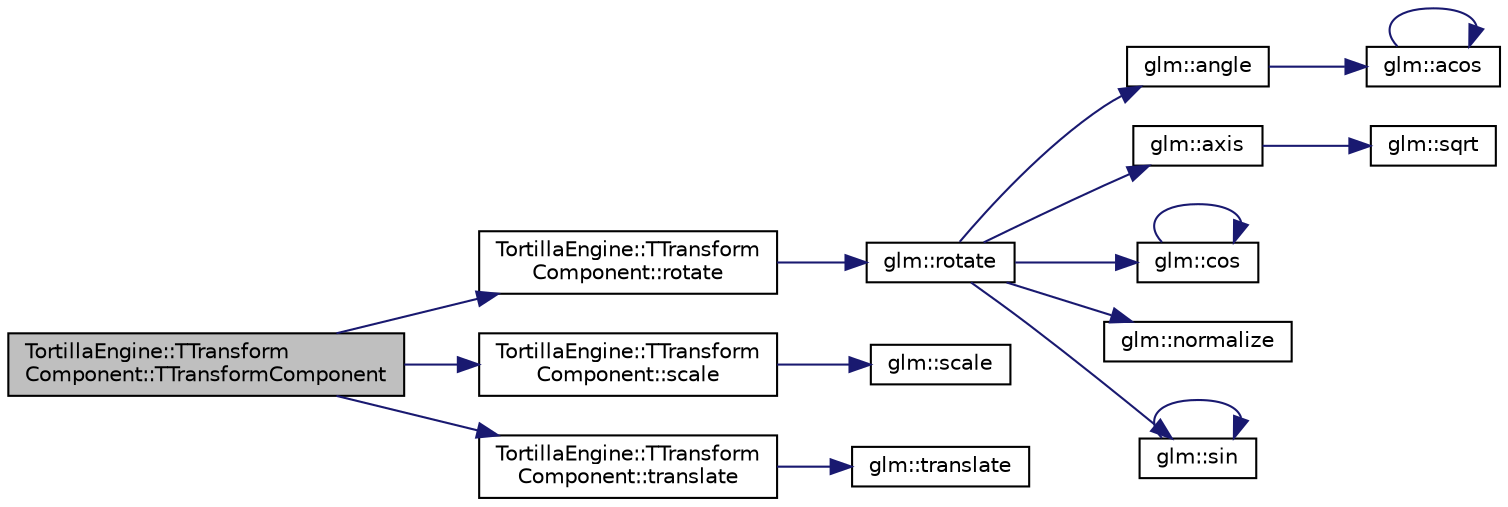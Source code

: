 digraph "TortillaEngine::TTransformComponent::TTransformComponent"
{
 // LATEX_PDF_SIZE
  edge [fontname="Helvetica",fontsize="10",labelfontname="Helvetica",labelfontsize="10"];
  node [fontname="Helvetica",fontsize="10",shape=record];
  rankdir="LR";
  Node1 [label="TortillaEngine::TTransform\lComponent::TTransformComponent",height=0.2,width=0.4,color="black", fillcolor="grey75", style="filled", fontcolor="black",tooltip="Creates a component with the given values."];
  Node1 -> Node2 [color="midnightblue",fontsize="10",style="solid",fontname="Helvetica"];
  Node2 [label="TortillaEngine::TTransform\lComponent::rotate",height=0.2,width=0.4,color="black", fillcolor="white", style="filled",URL="$class_tortilla_engine_1_1_t_transform_component.html#acc20f5c53d101a9976b819df22aef496",tooltip="Rotates the matrix."];
  Node2 -> Node3 [color="midnightblue",fontsize="10",style="solid",fontname="Helvetica"];
  Node3 [label="glm::rotate",height=0.2,width=0.4,color="black", fillcolor="white", style="filled",URL="$group__gtc__matrix__transform.html#ga161b1df124348f232d994ba7958e4815",tooltip=" "];
  Node3 -> Node4 [color="midnightblue",fontsize="10",style="solid",fontname="Helvetica"];
  Node4 [label="glm::angle",height=0.2,width=0.4,color="black", fillcolor="white", style="filled",URL="$group__gtc__quaternion.html#gad4a4448baedb198b2b1e7880d2544dc9",tooltip=" "];
  Node4 -> Node5 [color="midnightblue",fontsize="10",style="solid",fontname="Helvetica"];
  Node5 [label="glm::acos",height=0.2,width=0.4,color="black", fillcolor="white", style="filled",URL="$group__core__func__trigonometric.html#ga58ad259b788528fe0a4bd2eeb5e381cc",tooltip=" "];
  Node5 -> Node5 [color="midnightblue",fontsize="10",style="solid",fontname="Helvetica"];
  Node3 -> Node6 [color="midnightblue",fontsize="10",style="solid",fontname="Helvetica"];
  Node6 [label="glm::axis",height=0.2,width=0.4,color="black", fillcolor="white", style="filled",URL="$group__gtc__quaternion.html#ga0b3e87a13b2708154b72259e50789a19",tooltip=" "];
  Node6 -> Node7 [color="midnightblue",fontsize="10",style="solid",fontname="Helvetica"];
  Node7 [label="glm::sqrt",height=0.2,width=0.4,color="black", fillcolor="white", style="filled",URL="$group__core__func__exponential.html#gae7ac2e44c14d4e8004098d0bfba6e2b8",tooltip=" "];
  Node3 -> Node8 [color="midnightblue",fontsize="10",style="solid",fontname="Helvetica"];
  Node8 [label="glm::cos",height=0.2,width=0.4,color="black", fillcolor="white", style="filled",URL="$group__core__func__trigonometric.html#ga728fd86f14609e37d83f82429995b7b3",tooltip=" "];
  Node8 -> Node8 [color="midnightblue",fontsize="10",style="solid",fontname="Helvetica"];
  Node3 -> Node9 [color="midnightblue",fontsize="10",style="solid",fontname="Helvetica"];
  Node9 [label="glm::normalize",height=0.2,width=0.4,color="black", fillcolor="white", style="filled",URL="$group__core__func__geometric.html#gada9451ec170a36fe53552812b9c03a68",tooltip=" "];
  Node3 -> Node10 [color="midnightblue",fontsize="10",style="solid",fontname="Helvetica"];
  Node10 [label="glm::sin",height=0.2,width=0.4,color="black", fillcolor="white", style="filled",URL="$group__core__func__trigonometric.html#ga4a0ddceb6b1e64ce0e4da209dcb021d5",tooltip=" "];
  Node10 -> Node10 [color="midnightblue",fontsize="10",style="solid",fontname="Helvetica"];
  Node1 -> Node11 [color="midnightblue",fontsize="10",style="solid",fontname="Helvetica"];
  Node11 [label="TortillaEngine::TTransform\lComponent::scale",height=0.2,width=0.4,color="black", fillcolor="white", style="filled",URL="$class_tortilla_engine_1_1_t_transform_component.html#ac2d08cc5fd9c03a11871b74445c23159",tooltip="Scale the matrix."];
  Node11 -> Node12 [color="midnightblue",fontsize="10",style="solid",fontname="Helvetica"];
  Node12 [label="glm::scale",height=0.2,width=0.4,color="black", fillcolor="white", style="filled",URL="$group__gtc__matrix__transform.html#ga8f062fcc07e2445500793f2803afebb0",tooltip=" "];
  Node1 -> Node13 [color="midnightblue",fontsize="10",style="solid",fontname="Helvetica"];
  Node13 [label="TortillaEngine::TTransform\lComponent::translate",height=0.2,width=0.4,color="black", fillcolor="white", style="filled",URL="$class_tortilla_engine_1_1_t_transform_component.html#a2f78257c618d6b1673390c34dbfe1a6e",tooltip="Translates the matrix."];
  Node13 -> Node14 [color="midnightblue",fontsize="10",style="solid",fontname="Helvetica"];
  Node14 [label="glm::translate",height=0.2,width=0.4,color="black", fillcolor="white", style="filled",URL="$group__gtc__matrix__transform.html#gaee134ab77c6c5548a6ebf4e8e476c6ed",tooltip=" "];
}
